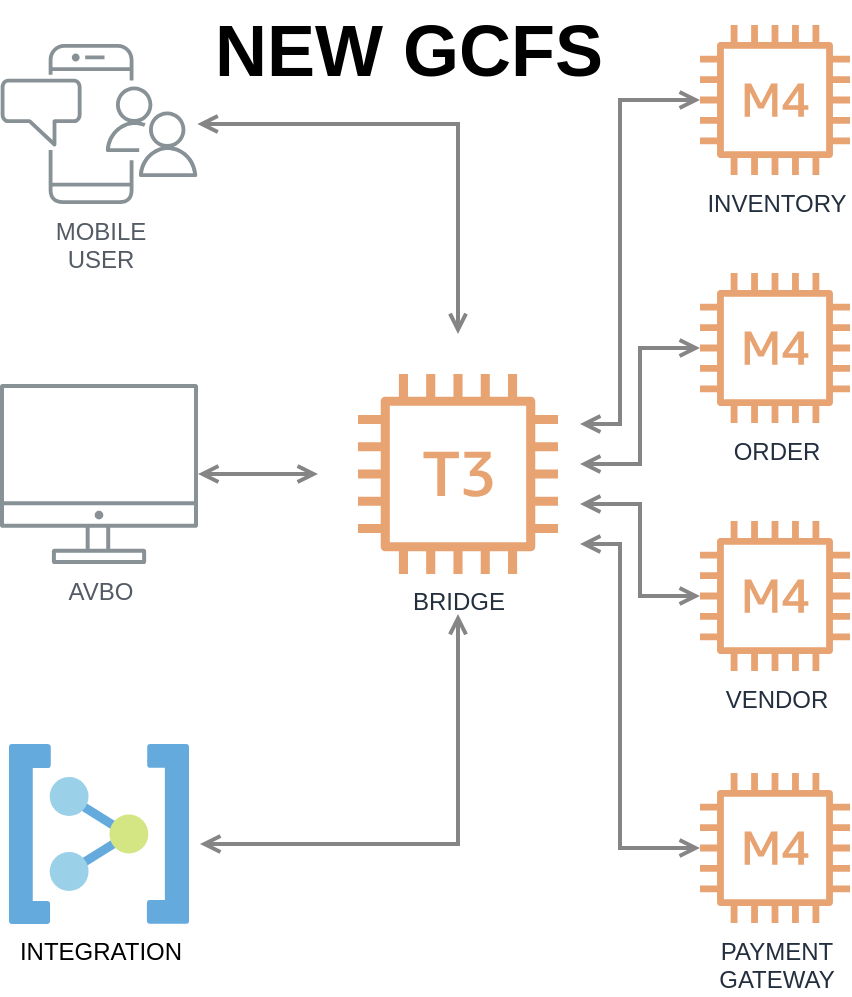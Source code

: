 <mxfile version="12.2.9" type="device" pages="1"><diagram id="Ht1M8jgEwFfnCIfOTk4-" name="Page-1"><mxGraphModel dx="1426" dy="951" grid="1" gridSize="10" guides="1" tooltips="1" connect="1" arrows="1" fold="1" page="1" pageScale="1" pageWidth="1169" pageHeight="827" math="0" shadow="0"><root><mxCell id="0"/><mxCell id="1" parent="0"/><mxCell id="eXzowqKykc2wqNbLxEm4-33" style="edgeStyle=orthogonalEdgeStyle;rounded=0;comic=0;jumpStyle=none;orthogonalLoop=1;jettySize=auto;html=1;shadow=0;startArrow=open;startFill=0;endArrow=open;endFill=0;strokeColor=#858585;strokeWidth=2;fontSize=36;" edge="1" parent="1" target="eXzowqKykc2wqNbLxEm4-27"><mxGeometry relative="1" as="geometry"><mxPoint x="550" y="280" as="sourcePoint"/><Array as="points"><mxPoint x="570" y="280"/><mxPoint x="570" y="118"/></Array></mxGeometry></mxCell><mxCell id="eXzowqKykc2wqNbLxEm4-10" value="BRIDGE" style="outlineConnect=0;fontColor=#232F3E;gradientColor=none;fillColor=#D86613;strokeColor=none;dashed=0;verticalLabelPosition=bottom;verticalAlign=top;align=center;html=1;fontSize=12;fontStyle=0;aspect=fixed;pointerEvents=1;shape=mxgraph.aws4.t3_instance;opacity=60;perimeterSpacing=20;shadow=0;" vertex="1" parent="1"><mxGeometry x="439" y="255" width="100" height="100" as="geometry"/></mxCell><mxCell id="eXzowqKykc2wqNbLxEm4-25" value="" style="edgeStyle=orthogonalEdgeStyle;rounded=0;orthogonalLoop=1;jettySize=auto;startArrow=open;startFill=0;endArrow=open;endFill=0;strokeColor=#858585;strokeWidth=2;fontSize=36;html=1;jumpStyle=none;shadow=0;comic=0;" edge="1" parent="1" target="eXzowqKykc2wqNbLxEm4-10"><mxGeometry relative="1" as="geometry"><mxPoint x="360" y="490" as="sourcePoint"/><Array as="points"><mxPoint x="489" y="490"/></Array></mxGeometry></mxCell><mxCell id="eXzowqKykc2wqNbLxEm4-24" style="edgeStyle=orthogonalEdgeStyle;rounded=0;orthogonalLoop=1;jettySize=auto;html=1;startArrow=open;startFill=0;endArrow=open;endFill=0;strokeColor=#858585;strokeWidth=2;fontSize=36;" edge="1" parent="1" source="UEzPUAAOIrF-is8g5C7q-109" target="eXzowqKykc2wqNbLxEm4-10"><mxGeometry relative="1" as="geometry"/></mxCell><mxCell id="UEzPUAAOIrF-is8g5C7q-109" value="AVBO" style="outlineConnect=0;gradientColor=none;fontColor=#545B64;strokeColor=none;fillColor=#879196;dashed=0;verticalLabelPosition=bottom;verticalAlign=top;align=center;html=1;fontSize=12;fontStyle=0;aspect=fixed;shape=mxgraph.aws4.illustration_desktop;pointerEvents=1;labelBackgroundColor=#ffffff;" parent="1" vertex="1"><mxGeometry x="260" y="260" width="99" height="90" as="geometry"/></mxCell><mxCell id="eXzowqKykc2wqNbLxEm4-23" style="edgeStyle=orthogonalEdgeStyle;rounded=0;orthogonalLoop=1;jettySize=auto;html=1;startArrow=open;startFill=0;endArrow=open;endFill=0;strokeColor=#858585;strokeWidth=2;fontSize=36;" edge="1" parent="1" source="UEzPUAAOIrF-is8g5C7q-110" target="eXzowqKykc2wqNbLxEm4-10"><mxGeometry relative="1" as="geometry"/></mxCell><mxCell id="UEzPUAAOIrF-is8g5C7q-110" value="&lt;div&gt;&lt;span style=&quot;&quot;&gt;MOBILE&lt;/span&gt;&lt;/div&gt;&lt;div&gt;&lt;span style=&quot;&quot;&gt;USER&lt;/span&gt;&lt;/div&gt;" style="outlineConnect=0;gradientColor=none;fontColor=#545B64;strokeColor=none;fillColor=#879196;dashed=0;verticalLabelPosition=bottom;verticalAlign=top;align=center;html=1;fontSize=12;fontStyle=0;aspect=fixed;shape=mxgraph.aws4.illustration_notification;pointerEvents=1;labelBackgroundColor=none;" parent="1" vertex="1"><mxGeometry x="260" y="90" width="99" height="80" as="geometry"/></mxCell><mxCell id="eXzowqKykc2wqNbLxEm4-11" value="INTEGRATION" style="aspect=fixed;html=1;points=[];align=center;image;fontSize=12;image=img/lib/mscae/Service_Bus_Relay.svg;strokeWidth=1;opacity=60;rotation=90;horizontal=0;verticalAlign=top;labelPosition=right;verticalLabelPosition=middle;" vertex="1" parent="1"><mxGeometry x="264.5" y="440" width="90" height="90" as="geometry"/></mxCell><mxCell id="eXzowqKykc2wqNbLxEm4-20" value="NEW GCFS" style="text;html=1;align=center;verticalAlign=middle;resizable=0;points=[];;autosize=1;fontSize=36;fontStyle=1" vertex="1" parent="1"><mxGeometry x="359" y="68" width="210" height="50" as="geometry"/></mxCell><mxCell id="eXzowqKykc2wqNbLxEm4-27" value="&lt;div&gt;INVENTORY&lt;/div&gt;" style="outlineConnect=0;fontColor=#232F3E;gradientColor=none;fillColor=#D86613;strokeColor=none;dashed=0;verticalLabelPosition=bottom;verticalAlign=top;align=center;html=1;fontSize=12;fontStyle=0;aspect=fixed;pointerEvents=1;shape=mxgraph.aws4.m4_instance;shadow=0;labelBackgroundColor=none;opacity=60;" vertex="1" parent="1"><mxGeometry x="610" y="80.5" width="75" height="75" as="geometry"/></mxCell><mxCell id="eXzowqKykc2wqNbLxEm4-34" style="edgeStyle=orthogonalEdgeStyle;rounded=0;comic=0;jumpStyle=none;orthogonalLoop=1;jettySize=auto;html=1;shadow=0;startArrow=open;startFill=0;endArrow=open;endFill=0;strokeColor=#858585;strokeWidth=2;fontSize=36;" edge="1" parent="1" source="eXzowqKykc2wqNbLxEm4-28"><mxGeometry relative="1" as="geometry"><mxPoint x="550" y="300" as="targetPoint"/><Array as="points"><mxPoint x="580" y="242"/><mxPoint x="580" y="300"/></Array></mxGeometry></mxCell><mxCell id="eXzowqKykc2wqNbLxEm4-28" value="ORDER" style="outlineConnect=0;fontColor=#232F3E;gradientColor=none;fillColor=#D86613;strokeColor=none;dashed=0;verticalLabelPosition=bottom;verticalAlign=top;align=center;html=1;fontSize=12;fontStyle=0;aspect=fixed;pointerEvents=1;shape=mxgraph.aws4.m4_instance;shadow=0;labelBackgroundColor=none;opacity=60;" vertex="1" parent="1"><mxGeometry x="610" y="204.5" width="75" height="75" as="geometry"/></mxCell><mxCell id="eXzowqKykc2wqNbLxEm4-35" style="edgeStyle=orthogonalEdgeStyle;rounded=0;comic=0;jumpStyle=none;orthogonalLoop=1;jettySize=auto;html=1;shadow=0;startArrow=open;startFill=0;endArrow=open;endFill=0;strokeColor=#858585;strokeWidth=2;fontSize=36;" edge="1" parent="1" source="eXzowqKykc2wqNbLxEm4-29"><mxGeometry relative="1" as="geometry"><mxPoint x="550" y="320" as="targetPoint"/><Array as="points"><mxPoint x="580" y="366"/><mxPoint x="580" y="320"/></Array></mxGeometry></mxCell><mxCell id="eXzowqKykc2wqNbLxEm4-29" value="VENDOR" style="outlineConnect=0;fontColor=#232F3E;gradientColor=none;fillColor=#D86613;strokeColor=none;dashed=0;verticalLabelPosition=bottom;verticalAlign=top;align=center;html=1;fontSize=12;fontStyle=0;aspect=fixed;pointerEvents=1;shape=mxgraph.aws4.m4_instance;shadow=0;labelBackgroundColor=none;opacity=60;" vertex="1" parent="1"><mxGeometry x="610" y="328.5" width="75" height="75" as="geometry"/></mxCell><mxCell id="eXzowqKykc2wqNbLxEm4-36" style="edgeStyle=orthogonalEdgeStyle;rounded=0;comic=0;jumpStyle=none;orthogonalLoop=1;jettySize=auto;html=1;shadow=0;startArrow=open;startFill=0;endArrow=open;endFill=0;strokeColor=#858585;strokeWidth=2;fontSize=36;" edge="1" parent="1" source="eXzowqKykc2wqNbLxEm4-30"><mxGeometry relative="1" as="geometry"><mxPoint x="550" y="340" as="targetPoint"/><Array as="points"><mxPoint x="570" y="492"/><mxPoint x="570" y="340"/></Array></mxGeometry></mxCell><mxCell id="eXzowqKykc2wqNbLxEm4-30" value="&lt;div&gt;PAYMENT&lt;/div&gt;&lt;div&gt;GATEWAY&lt;br&gt;&lt;/div&gt;" style="outlineConnect=0;fontColor=#232F3E;gradientColor=none;fillColor=#D86613;strokeColor=none;dashed=0;verticalLabelPosition=bottom;verticalAlign=top;align=center;html=1;fontSize=12;fontStyle=0;aspect=fixed;pointerEvents=1;shape=mxgraph.aws4.m4_instance;shadow=0;labelBackgroundColor=none;opacity=60;" vertex="1" parent="1"><mxGeometry x="610" y="454.5" width="75" height="75" as="geometry"/></mxCell></root></mxGraphModel></diagram></mxfile>